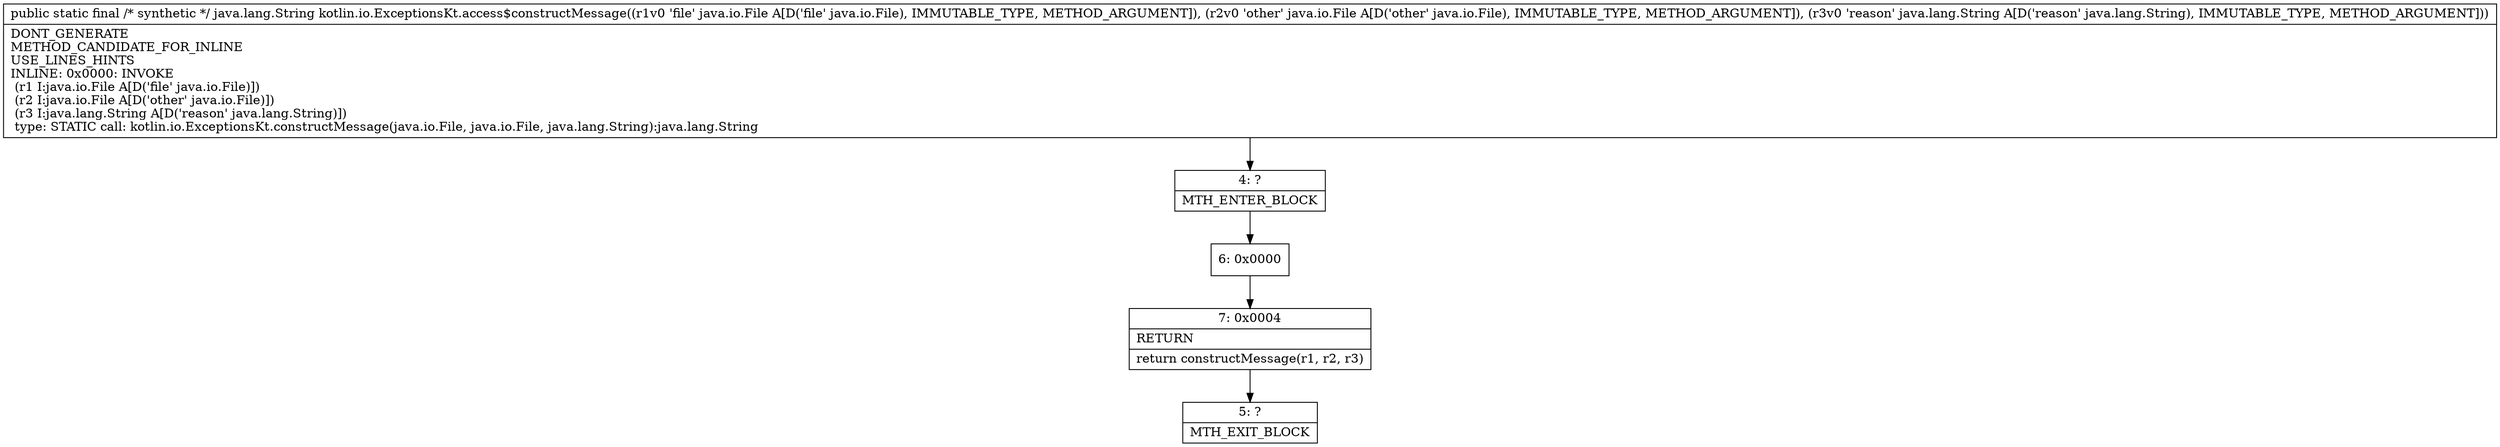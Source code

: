 digraph "CFG forkotlin.io.ExceptionsKt.access$constructMessage(Ljava\/io\/File;Ljava\/io\/File;Ljava\/lang\/String;)Ljava\/lang\/String;" {
Node_4 [shape=record,label="{4\:\ ?|MTH_ENTER_BLOCK\l}"];
Node_6 [shape=record,label="{6\:\ 0x0000}"];
Node_7 [shape=record,label="{7\:\ 0x0004|RETURN\l|return constructMessage(r1, r2, r3)\l}"];
Node_5 [shape=record,label="{5\:\ ?|MTH_EXIT_BLOCK\l}"];
MethodNode[shape=record,label="{public static final \/* synthetic *\/ java.lang.String kotlin.io.ExceptionsKt.access$constructMessage((r1v0 'file' java.io.File A[D('file' java.io.File), IMMUTABLE_TYPE, METHOD_ARGUMENT]), (r2v0 'other' java.io.File A[D('other' java.io.File), IMMUTABLE_TYPE, METHOD_ARGUMENT]), (r3v0 'reason' java.lang.String A[D('reason' java.lang.String), IMMUTABLE_TYPE, METHOD_ARGUMENT]))  | DONT_GENERATE\lMETHOD_CANDIDATE_FOR_INLINE\lUSE_LINES_HINTS\lINLINE: 0x0000: INVOKE  \l  (r1 I:java.io.File A[D('file' java.io.File)])\l  (r2 I:java.io.File A[D('other' java.io.File)])\l  (r3 I:java.lang.String A[D('reason' java.lang.String)])\l type: STATIC call: kotlin.io.ExceptionsKt.constructMessage(java.io.File, java.io.File, java.lang.String):java.lang.String\l}"];
MethodNode -> Node_4;Node_4 -> Node_6;
Node_6 -> Node_7;
Node_7 -> Node_5;
}

